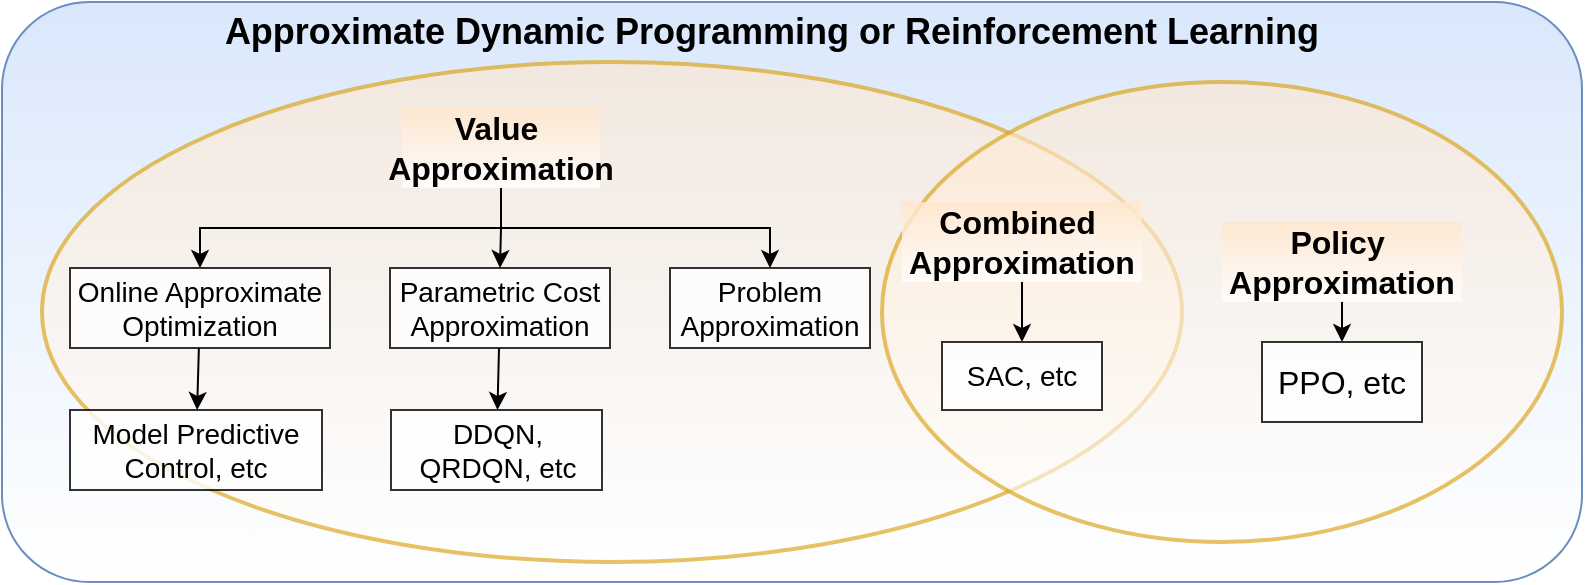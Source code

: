<mxfile>
    <diagram id="kwZggCLEdN2TeRmPQcKf" name="Page-1">
        <mxGraphModel dx="932" dy="762" grid="1" gridSize="10" guides="1" tooltips="1" connect="1" arrows="1" fold="1" page="1" pageScale="1" pageWidth="850" pageHeight="1100" math="0" shadow="0">
            <root>
                <mxCell id="0"/>
                <mxCell id="1" parent="0"/>
                <mxCell id="2" value="" style="rounded=1;whiteSpace=wrap;html=1;fillColor=#dae8fc;strokeColor=#6c8ebf;gradientColor=#ffffff;" parent="1" vertex="1">
                    <mxGeometry x="50" y="400" width="790" height="290" as="geometry"/>
                </mxCell>
                <mxCell id="3" value="Approximate Dynamic Programming or Reinforcement Learning" style="text;html=1;align=center;verticalAlign=middle;whiteSpace=wrap;rounded=0;labelBorderColor=none;fontSize=18;fontStyle=1" parent="1" vertex="1">
                    <mxGeometry x="150" y="400" width="570" height="30" as="geometry"/>
                </mxCell>
                <mxCell id="4" value="" style="ellipse;whiteSpace=wrap;html=1;labelBorderColor=none;fontSize=16;fillColor=#ffe6cc;strokeColor=#d79b00;gradientColor=#ffffff;opacity=60;strokeWidth=2;" parent="1" vertex="1">
                    <mxGeometry x="70" y="430" width="570" height="250" as="geometry"/>
                </mxCell>
                <mxCell id="5" value="" style="ellipse;whiteSpace=wrap;html=1;labelBorderColor=none;fontSize=16;fillColor=#ffe6cc;strokeColor=#d79b00;gradientColor=#ffffff;opacity=60;strokeWidth=2;" parent="1" vertex="1">
                    <mxGeometry x="490" y="440" width="340" height="230" as="geometry"/>
                </mxCell>
                <mxCell id="32" value="" style="edgeStyle=none;html=1;fontSize=16;" parent="1" source="8" target="31" edge="1">
                    <mxGeometry relative="1" as="geometry"/>
                </mxCell>
                <mxCell id="8" value="Policy&amp;nbsp; Approximation" style="text;html=1;strokeColor=none;fillColor=#ffe6cc;align=center;verticalAlign=middle;whiteSpace=wrap;rounded=0;labelBorderColor=none;fontSize=16;opacity=80;fontStyle=1;gradientColor=#ffffff;" parent="1" vertex="1">
                    <mxGeometry x="660" y="510" width="120" height="40" as="geometry"/>
                </mxCell>
                <mxCell id="15" value="Value&amp;nbsp; Approximation" style="whiteSpace=wrap;html=1;labelBorderColor=none;fontSize=16;opacity=80;fillColor=#ffe6cc;strokeColor=none;fontStyle=1;gradientColor=#ffffff;" parent="1" vertex="1">
                    <mxGeometry x="250" y="453" width="99" height="40" as="geometry"/>
                </mxCell>
                <mxCell id="28" value="" style="edgeStyle=none;html=1;fontSize=14;" parent="1" source="16" target="27" edge="1">
                    <mxGeometry relative="1" as="geometry"/>
                </mxCell>
                <mxCell id="16" value="Online Approximate Optimization" style="whiteSpace=wrap;html=1;labelBorderColor=none;fontSize=14;gradientColor=#ffffff;opacity=80;" parent="1" vertex="1">
                    <mxGeometry x="84" y="533" width="130" height="40" as="geometry"/>
                </mxCell>
                <mxCell id="17" value="" style="edgeStyle=elbowEdgeStyle;elbow=vertical;html=1;rounded=0;fontSize=14;" parent="1" source="15" target="16" edge="1">
                    <mxGeometry relative="1" as="geometry"/>
                </mxCell>
                <mxCell id="30" value="" style="edgeStyle=none;html=1;fontSize=16;" parent="1" source="18" target="29" edge="1">
                    <mxGeometry relative="1" as="geometry"/>
                </mxCell>
                <mxCell id="18" value="Parametric Cost Approximation" style="whiteSpace=wrap;html=1;labelBorderColor=none;fontSize=14;gradientColor=#ffffff;opacity=80;" parent="1" vertex="1">
                    <mxGeometry x="244" y="533" width="110" height="40" as="geometry"/>
                </mxCell>
                <mxCell id="19" value="" style="edgeStyle=elbowEdgeStyle;elbow=vertical;html=1;rounded=0;fontSize=14;" parent="1" source="15" target="18" edge="1">
                    <mxGeometry relative="1" as="geometry"/>
                </mxCell>
                <mxCell id="22" value="Problem Approximation" style="whiteSpace=wrap;html=1;labelBorderColor=none;fontSize=14;gradientColor=#ffffff;opacity=80;" parent="1" vertex="1">
                    <mxGeometry x="384" y="533" width="100" height="40" as="geometry"/>
                </mxCell>
                <mxCell id="24" value="" style="edgeStyle=elbowEdgeStyle;elbow=vertical;html=1;rounded=0;fontSize=14;entryX=0.5;entryY=0;entryDx=0;entryDy=0;exitX=0.5;exitY=1;exitDx=0;exitDy=0;" parent="1" source="15" target="22" edge="1">
                    <mxGeometry relative="1" as="geometry">
                        <mxPoint x="324" y="493" as="sourcePoint"/>
                        <mxPoint x="369" y="533" as="targetPoint"/>
                    </mxGeometry>
                </mxCell>
                <mxCell id="27" value="Model Predictive Control, etc" style="whiteSpace=wrap;html=1;fontSize=14;labelBorderColor=none;gradientColor=#ffffff;opacity=80;" parent="1" vertex="1">
                    <mxGeometry x="84" y="604" width="126" height="40" as="geometry"/>
                </mxCell>
                <mxCell id="29" value="DDQN, QRDQN, etc" style="whiteSpace=wrap;html=1;fontSize=14;labelBorderColor=none;gradientColor=#ffffff;opacity=80;" parent="1" vertex="1">
                    <mxGeometry x="244.5" y="604" width="105.5" height="40" as="geometry"/>
                </mxCell>
                <mxCell id="31" value="PPO, etc" style="whiteSpace=wrap;html=1;labelBorderColor=none;fontSize=16;strokeColor=#000000;gradientColor=#ffffff;opacity=80;" parent="1" vertex="1">
                    <mxGeometry x="680" y="570" width="80" height="40" as="geometry"/>
                </mxCell>
                <mxCell id="35" value="SAC, etc" style="whiteSpace=wrap;html=1;fontSize=14;labelBorderColor=none;gradientColor=#ffffff;opacity=80;" parent="1" vertex="1">
                    <mxGeometry x="520" y="570" width="80" height="34" as="geometry"/>
                </mxCell>
                <mxCell id="37" style="edgeStyle=none;html=1;exitX=0.5;exitY=1;exitDx=0;exitDy=0;entryX=0.5;entryY=0;entryDx=0;entryDy=0;fontSize=18;" parent="1" source="36" target="35" edge="1">
                    <mxGeometry relative="1" as="geometry"/>
                </mxCell>
                <mxCell id="36" value="Combined&amp;nbsp; Approximation" style="text;html=1;strokeColor=none;fillColor=#ffe6cc;align=center;verticalAlign=middle;whiteSpace=wrap;rounded=0;labelBorderColor=none;fontSize=16;opacity=80;fontStyle=1;gradientColor=#ffffff;" parent="1" vertex="1">
                    <mxGeometry x="500" y="500" width="120" height="40" as="geometry"/>
                </mxCell>
            </root>
        </mxGraphModel>
    </diagram>
</mxfile>